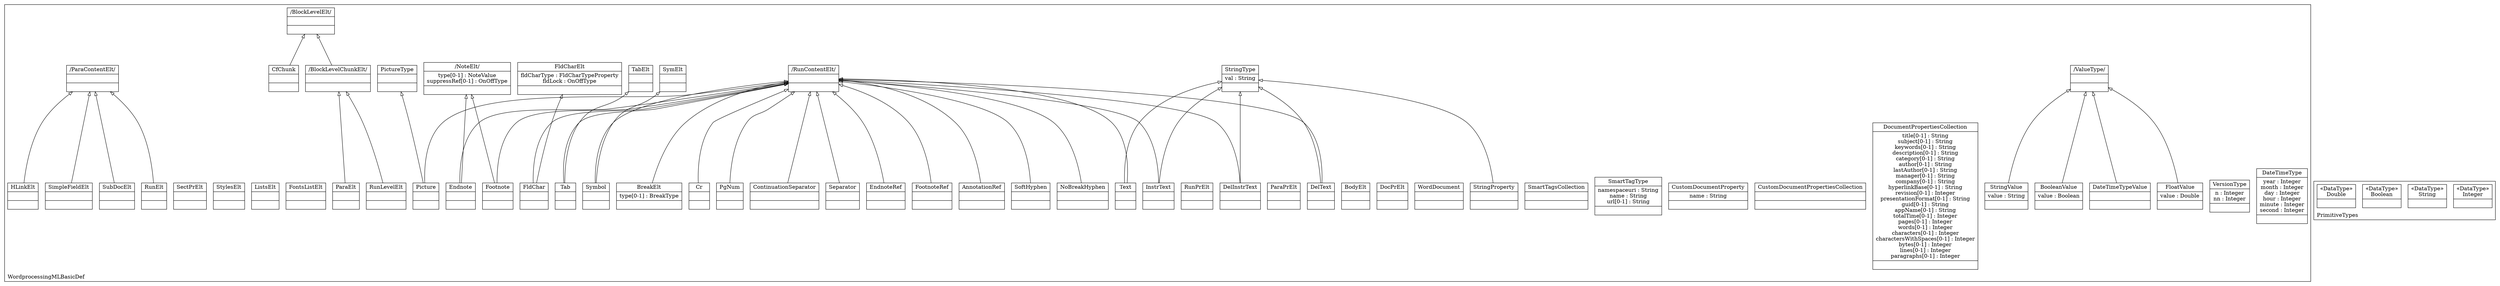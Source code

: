 digraph "KM3 Model in DOT" {
graph[rankdir=BT,labeljust=l,labelloc=t,nodeSep=0.75,compound=true];
 subgraph "cluster_WordprocessingMLBasicDef"{
labelloc=t
color=black
label=WordprocessingMLBasicDef
 node[shape=record];
DateTimeType[label="{DateTimeType|year : Integer\nmonth : Integer\nday : Integer\nhour : Integer\nminute : Integer\nsecond : Integer| }"]
;
 node[shape=record];
VersionType[label="{VersionType|n : Integer\nnn : Integer| }"]
;
 node[shape=record];
ValueType[label="{/ValueType/| | }"]
;
 node[shape=record];
StringValue[label="{StringValue|value : String| }"]
 StringValue->ValueType[arrowhead=onormal,group=ValueType,minlen=2,constraint=true,]
;
 node[shape=record];
FloatValue[label="{FloatValue|value : Double| }"]
 FloatValue->ValueType[arrowhead=onormal,group=ValueType,minlen=2,constraint=true,]
;
 node[shape=record];
DateTimeTypeValue[label="{DateTimeTypeValue| | }"]
 DateTimeTypeValue->ValueType[arrowhead=onormal,group=ValueType,minlen=2,constraint=true,]
;
 node[shape=record];
BooleanValue[label="{BooleanValue|value : Boolean| }"]
 BooleanValue->ValueType[arrowhead=onormal,group=ValueType,minlen=2,constraint=true,]
;
 node[shape=record];
DocumentPropertiesCollection[label="{DocumentPropertiesCollection|title[0-1] : String\nsubject[0-1] : String\nkeywords[0-1] : String\ndescription[0-1] : String\ncategory[0-1] : String\nauthor[0-1] : String\nlastAuthor[0-1] : String\nmanager[0-1] : String\ncompany[0-1] : String\nhyperlinkBase[0-1] : String\nrevision[0-1] : Integer\npresentationFormat[0-1] : String\nguid[0-1] : String\nappName[0-1] : String\ntotalTime[0-1] : Integer\npages[0-1] : Integer\nwords[0-1] : Integer\ncharacters[0-1] : Integer\ncharactersWithSpaces[0-1] : Integer\nbytes[0-1] : Integer\nlines[0-1] : Integer\nparagraphs[0-1] : Integer| }"]
;
 node[shape=record];
CustomDocumentPropertiesCollection[label="{CustomDocumentPropertiesCollection| | }"]
;
 node[shape=record];
CustomDocumentProperty[label="{CustomDocumentProperty|name : String| }"]
;
 node[shape=record];
SmartTagType[label="{SmartTagType|namespaceuri : String\nname : String\nurl[0-1] : String| }"]
;
 node[shape=record];
SmartTagsCollection[label="{SmartTagsCollection| | }"]
;
 node[shape=record];
StringProperty[label="{StringProperty| | }"]
 StringProperty->StringType[arrowhead=onormal,group=StringType,minlen=2,constraint=true,]
;
 node[shape=record];
StringType[label="{StringType|val : String| }"]
;
 node[shape=record];
WordDocument[label="{WordDocument| | }"]
;
 node[shape=record];
DocPrElt[label="{DocPrElt| | }"]
;
 node[shape=record];
BodyElt[label="{BodyElt| | }"]
;
 node[shape=record];
BlockLevelElt[label="{/BlockLevelElt/| | }"]
;
 node[shape=record];
BlockLevelChunkElt[label="{/BlockLevelChunkElt/| | }"]
 BlockLevelChunkElt->BlockLevelElt[arrowhead=onormal,group=BlockLevelElt,minlen=2,constraint=true,]
;
 node[shape=record];
ParaElt[label="{ParaElt| | }"]
 ParaElt->BlockLevelChunkElt[arrowhead=onormal,group=BlockLevelChunkElt,minlen=2,constraint=true,]
;
 node[shape=record];
ParaPrElt[label="{ParaPrElt| | }"]
;
 node[shape=record];
ParaContentElt[label="{/ParaContentElt/| | }"]
;
 node[shape=record];
RunElt[label="{RunElt| | }"]
 RunElt->ParaContentElt[arrowhead=onormal,group=ParaContentElt,minlen=2,constraint=true,]
;
 node[shape=record];
RunPrElt[label="{RunPrElt| | }"]
;
 node[shape=record];
RunContentElt[label="{/RunContentElt/| | }"]
;
 node[shape=record];
BreakElt[label="{BreakElt|type[0-1] : BreakType| }"]
 BreakElt->RunContentElt[arrowhead=onormal,group=RunContentElt,minlen=2,constraint=true,]
;
 node[shape=record];
Text[label="{Text| | }"]
 Text->RunContentElt[arrowhead=onormal,group=RunContentElt,minlen=2,constraint=true,]
 Text->StringType[arrowhead=onormal,group=StringType,minlen=2,constraint=true,]
;
 node[shape=record];
DelText[label="{DelText| | }"]
 DelText->RunContentElt[arrowhead=onormal,group=RunContentElt,minlen=2,constraint=true,]
 DelText->StringType[arrowhead=onormal,group=StringType,minlen=2,constraint=true,]
;
 node[shape=record];
InstrText[label="{InstrText| | }"]
 InstrText->RunContentElt[arrowhead=onormal,group=RunContentElt,minlen=2,constraint=true,]
 InstrText->StringType[arrowhead=onormal,group=StringType,minlen=2,constraint=true,]
;
 node[shape=record];
DelInstrText[label="{DelInstrText| | }"]
 DelInstrText->RunContentElt[arrowhead=onormal,group=RunContentElt,minlen=2,constraint=true,]
 DelInstrText->StringType[arrowhead=onormal,group=StringType,minlen=2,constraint=true,]
;
 node[shape=record];
NoBreakHyphen[label="{NoBreakHyphen| | }"]
 NoBreakHyphen->RunContentElt[arrowhead=onormal,group=RunContentElt,minlen=2,constraint=true,]
;
 node[shape=record];
SoftHyphen[label="{SoftHyphen| | }"]
 SoftHyphen->RunContentElt[arrowhead=onormal,group=RunContentElt,minlen=2,constraint=true,]
;
 node[shape=record];
AnnotationRef[label="{AnnotationRef| | }"]
 AnnotationRef->RunContentElt[arrowhead=onormal,group=RunContentElt,minlen=2,constraint=true,]
;
 node[shape=record];
FootnoteRef[label="{FootnoteRef| | }"]
 FootnoteRef->RunContentElt[arrowhead=onormal,group=RunContentElt,minlen=2,constraint=true,]
;
 node[shape=record];
EndnoteRef[label="{EndnoteRef| | }"]
 EndnoteRef->RunContentElt[arrowhead=onormal,group=RunContentElt,minlen=2,constraint=true,]
;
 node[shape=record];
Separator[label="{Separator| | }"]
 Separator->RunContentElt[arrowhead=onormal,group=RunContentElt,minlen=2,constraint=true,]
;
 node[shape=record];
ContinuationSeparator[label="{ContinuationSeparator| | }"]
 ContinuationSeparator->RunContentElt[arrowhead=onormal,group=RunContentElt,minlen=2,constraint=true,]
;
 node[shape=record];
PgNum[label="{PgNum| | }"]
 PgNum->RunContentElt[arrowhead=onormal,group=RunContentElt,minlen=2,constraint=true,]
;
 node[shape=record];
Cr[label="{Cr| | }"]
 Cr->RunContentElt[arrowhead=onormal,group=RunContentElt,minlen=2,constraint=true,]
;
 node[shape=record];
Footnote[label="{Footnote| | }"]
 Footnote->RunContentElt[arrowhead=onormal,group=RunContentElt,minlen=2,constraint=true,]
 Footnote->NoteElt[arrowhead=onormal,group=NoteElt,minlen=2,constraint=true,]
;
 node[shape=record];
Endnote[label="{Endnote| | }"]
 Endnote->RunContentElt[arrowhead=onormal,group=RunContentElt,minlen=2,constraint=true,]
 Endnote->NoteElt[arrowhead=onormal,group=NoteElt,minlen=2,constraint=true,]
;
 node[shape=record];
NoteElt[label="{/NoteElt/|type[0-1] : NoteValue\nsuppressRef[0-1] : OnOffType| }"]
;
 node[shape=record];
Picture[label="{Picture| | }"]
 Picture->RunContentElt[arrowhead=onormal,group=RunContentElt,minlen=2,constraint=true,]
 Picture->PictureType[arrowhead=onormal,group=PictureType,minlen=2,constraint=true,]
;
 node[shape=record];
Symbol[label="{Symbol| | }"]
 Symbol->RunContentElt[arrowhead=onormal,group=RunContentElt,minlen=2,constraint=true,]
 Symbol->SymElt[arrowhead=onormal,group=SymElt,minlen=2,constraint=true,]
;
 node[shape=record];
SymElt[label="{SymElt| | }"]
;
 node[shape=record];
Tab[label="{Tab| | }"]
 Tab->RunContentElt[arrowhead=onormal,group=RunContentElt,minlen=2,constraint=true,]
 Tab->TabElt[arrowhead=onormal,group=TabElt,minlen=2,constraint=true,]
;
 node[shape=record];
FldChar[label="{FldChar| | }"]
 FldChar->RunContentElt[arrowhead=onormal,group=RunContentElt,minlen=2,constraint=true,]
 FldChar->FldCharElt[arrowhead=onormal,group=FldCharElt,minlen=2,constraint=true,]
;
 node[shape=record];
FldCharElt[label="{FldCharElt|fldCharType : FldCharTypeProperty\nfldLock : OnOffType| }"]
;
 node[shape=record];
FontsListElt[label="{FontsListElt| | }"]
;
 node[shape=record];
ListsElt[label="{ListsElt| | }"]
;
 node[shape=record];
StylesElt[label="{StylesElt| | }"]
;
 node[shape=record];
SectPrElt[label="{SectPrElt| | }"]
;
 node[shape=record];
RunLevelElt[label="{RunLevelElt| | }"]
 RunLevelElt->BlockLevelChunkElt[arrowhead=onormal,group=BlockLevelChunkElt,minlen=2,constraint=true,]
;
 node[shape=record];
CfChunk[label="{CfChunk| | }"]
 CfChunk->BlockLevelElt[arrowhead=onormal,group=BlockLevelElt,minlen=2,constraint=true,]
;
 node[shape=record];
SimpleFieldElt[label="{SimpleFieldElt| | }"]
 SimpleFieldElt->ParaContentElt[arrowhead=onormal,group=ParaContentElt,minlen=2,constraint=true,]
;
 node[shape=record];
HLinkElt[label="{HLinkElt| | }"]
 HLinkElt->ParaContentElt[arrowhead=onormal,group=ParaContentElt,minlen=2,constraint=true,]
;
 node[shape=record];
SubDocElt[label="{SubDocElt| | }"]
 SubDocElt->ParaContentElt[arrowhead=onormal,group=ParaContentElt,minlen=2,constraint=true,]
;
 node[shape=record];
PictureType[label="{PictureType| | }"]
;
 node[shape=record];
TabElt[label="{TabElt| | }"]
;

} subgraph "cluster_PrimitiveTypes"{
labelloc=t
color=black
label=PrimitiveTypes
 node[shape=record];
Integer[label="{&#171;DataType&#187;\nInteger|}"]
;
 node[shape=record];
String[label="{&#171;DataType&#187;\nString|}"]
;
 node[shape=record];
Boolean[label="{&#171;DataType&#187;\nBoolean|}"]
;
 node[shape=record];
Double[label="{&#171;DataType&#187;\nDouble|}"]
;

}
}